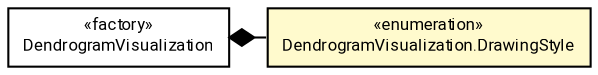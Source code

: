 #!/usr/local/bin/dot
#
# Class diagram 
# Generated by UMLGraph version R5_7_2-60-g0e99a6 (http://www.spinellis.gr/umlgraph/)
#

digraph G {
	graph [fontnames="svg"]
	edge [fontname="Roboto",fontsize=7,labelfontname="Roboto",labelfontsize=7,color="black"];
	node [fontname="Roboto",fontcolor="black",fontsize=8,shape=plaintext,margin=0,width=0,height=0];
	nodesep=0.15;
	ranksep=0.25;
	rankdir=LR;
	// de.lmu.ifi.dbs.elki.visualization.visualizers.visunproj.DendrogramVisualization
	c3222643 [label=<<table title="de.lmu.ifi.dbs.elki.visualization.visualizers.visunproj.DendrogramVisualization" border="0" cellborder="1" cellspacing="0" cellpadding="2" href="DendrogramVisualization.html" target="_parent">
		<tr><td><table border="0" cellspacing="0" cellpadding="1">
		<tr><td align="center" balign="center"> &#171;factory&#187; </td></tr>
		<tr><td align="center" balign="center"> <font face="Roboto">DendrogramVisualization</font> </td></tr>
		</table></td></tr>
		</table>>, URL="DendrogramVisualization.html"];
	// de.lmu.ifi.dbs.elki.visualization.visualizers.visunproj.DendrogramVisualization.DrawingStyle
	c3222644 [label=<<table title="de.lmu.ifi.dbs.elki.visualization.visualizers.visunproj.DendrogramVisualization.DrawingStyle" border="0" cellborder="1" cellspacing="0" cellpadding="2" bgcolor="lemonChiffon" href="DendrogramVisualization.DrawingStyle.html" target="_parent">
		<tr><td><table border="0" cellspacing="0" cellpadding="1">
		<tr><td align="center" balign="center"> &#171;enumeration&#187; </td></tr>
		<tr><td align="center" balign="center"> <font face="Roboto">DendrogramVisualization.DrawingStyle</font> </td></tr>
		</table></td></tr>
		</table>>, URL="DendrogramVisualization.DrawingStyle.html"];
	// de.lmu.ifi.dbs.elki.visualization.visualizers.visunproj.DendrogramVisualization composed de.lmu.ifi.dbs.elki.visualization.visualizers.visunproj.DendrogramVisualization.DrawingStyle
	c3222643 -> c3222644 [arrowhead=none,arrowtail=diamond,dir=back,weight=6];
}

